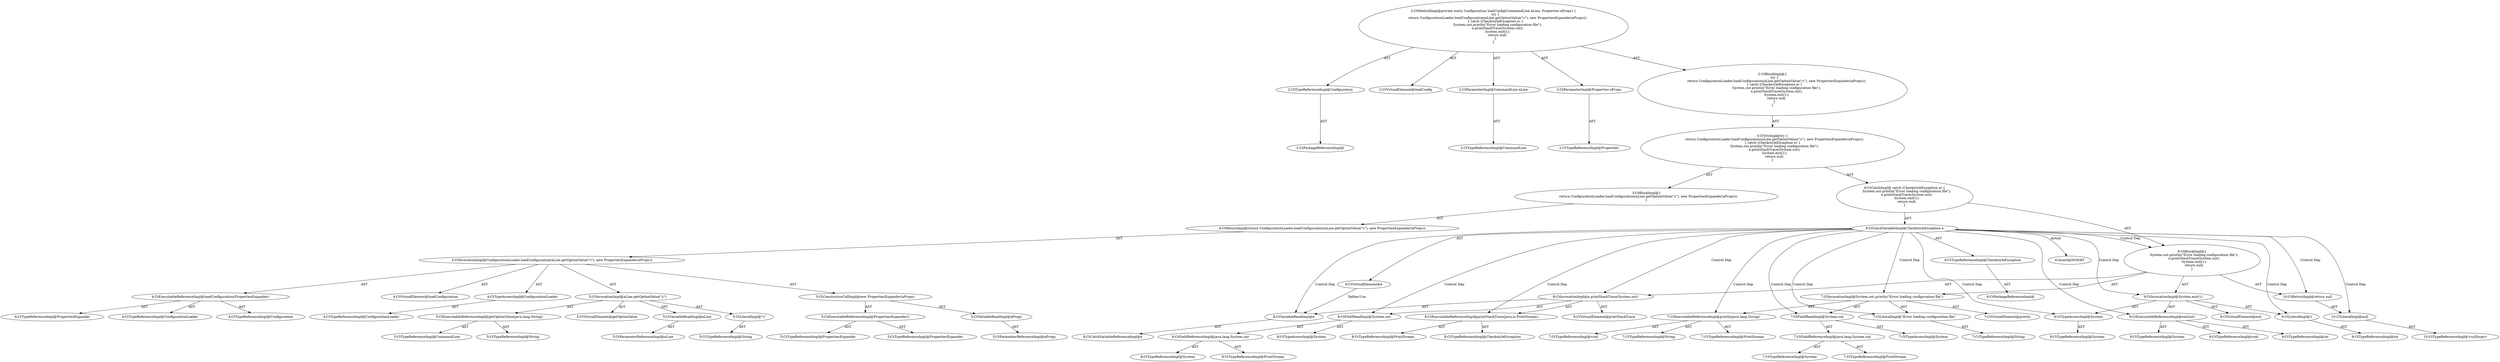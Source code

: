 digraph "loadConfig#?,CommandLine,Properties" {
0 [label="2:CtTypeReferenceImpl@Configuration" shape=ellipse]
1 [label="2:CtPackageReferenceImpl@" shape=ellipse]
2 [label="2:CtVirtualElement@loadConfig" shape=ellipse]
3 [label="2:CtParameterImpl@CommandLine aLine" shape=ellipse]
4 [label="2:CtTypeReferenceImpl@CommandLine" shape=ellipse]
5 [label="2:CtParameterImpl@Properties aProps" shape=ellipse]
6 [label="2:CtTypeReferenceImpl@Properties" shape=ellipse]
7 [label="4:CtExecutableReferenceImpl@loadConfiguration(PropertiesExpander)" shape=ellipse]
8 [label="4:CtTypeReferenceImpl@ConfigurationLoader" shape=ellipse]
9 [label="4:CtTypeReferenceImpl@Configuration" shape=ellipse]
10 [label="4:CtTypeReferenceImpl@PropertiesExpander" shape=ellipse]
11 [label="4:CtVirtualElement@loadConfiguration" shape=ellipse]
12 [label="4:CtTypeAccessImpl@ConfigurationLoader" shape=ellipse]
13 [label="4:CtTypeReferenceImpl@ConfigurationLoader" shape=ellipse]
14 [label="5:CtExecutableReferenceImpl@getOptionValue(java.lang.String)" shape=ellipse]
15 [label="5:CtTypeReferenceImpl@CommandLine" shape=ellipse]
16 [label="5:CtTypeReferenceImpl@String" shape=ellipse]
17 [label="5:CtVirtualElement@getOptionValue" shape=ellipse]
18 [label="5:CtVariableReadImpl@aLine" shape=ellipse]
19 [label="5:CtParameterReferenceImpl@aLine" shape=ellipse]
20 [label="5:CtLiteralImpl@\"c\"" shape=ellipse]
21 [label="5:CtTypeReferenceImpl@String" shape=ellipse]
22 [label="5:CtInvocationImpl@aLine.getOptionValue(\"c\")" shape=ellipse]
23 [label="5:CtExecutableReferenceImpl@PropertiesExpander()" shape=ellipse]
24 [label="5:CtTypeReferenceImpl@PropertiesExpander" shape=ellipse]
25 [label="5:CtTypeReferenceImpl@PropertiesExpander" shape=ellipse]
26 [label="5:CtVariableReadImpl@aProps" shape=ellipse]
27 [label="5:CtParameterReferenceImpl@aProps" shape=ellipse]
28 [label="5:CtConstructorCallImpl@new PropertiesExpander(aProps)" shape=ellipse]
29 [label="4:CtInvocationImpl@ConfigurationLoader.loadConfiguration(aLine.getOptionValue(\"c\"), new PropertiesExpander(aProps))" shape=ellipse]
30 [label="4:CtReturnImpl@return ConfigurationLoader.loadConfiguration(aLine.getOptionValue(\"c\"), new PropertiesExpander(aProps))" shape=ellipse]
31 [label="3:CtBlockImpl@\{
    return ConfigurationLoader.loadConfiguration(aLine.getOptionValue(\"c\"), new PropertiesExpander(aProps));
\}" shape=ellipse]
32 [label="6:CtVirtualElement@e" shape=ellipse]
33 [label="6:CtTypeReferenceImpl@CheckstyleException" shape=ellipse]
34 [label="6:CtPackageReferenceImpl@" shape=ellipse]
35 [label="6:CtCatchVariableImpl@CheckstyleException e" shape=ellipse]
36 [label="7:CtExecutableReferenceImpl@println(java.lang.String)" shape=ellipse]
37 [label="7:CtTypeReferenceImpl@PrintStream" shape=ellipse]
38 [label="7:CtTypeReferenceImpl@void" shape=ellipse]
39 [label="7:CtTypeReferenceImpl@String" shape=ellipse]
40 [label="7:CtVirtualElement@println" shape=ellipse]
41 [label="7:CtFieldReferenceImpl@java.lang.System.out" shape=ellipse]
42 [label="7:CtTypeReferenceImpl@System" shape=ellipse]
43 [label="7:CtTypeReferenceImpl@PrintStream" shape=ellipse]
44 [label="7:CtFieldReadImpl@System.out" shape=ellipse]
45 [label="7:CtTypeAccessImpl@System" shape=ellipse]
46 [label="7:CtLiteralImpl@\"Error loading configuration file\"" shape=ellipse]
47 [label="7:CtTypeReferenceImpl@String" shape=ellipse]
48 [label="7:CtInvocationImpl@System.out.println(\"Error loading configuration file\")" shape=ellipse]
49 [label="8:CtExecutableReferenceImpl@printStackTrace(java.io.PrintStream)" shape=ellipse]
50 [label="8:CtTypeReferenceImpl@CheckstyleException" shape=ellipse]
51 [label="8:CtTypeReferenceImpl@PrintStream" shape=ellipse]
52 [label="8:CtVirtualElement@printStackTrace" shape=ellipse]
53 [label="8:CtVariableReadImpl@e" shape=ellipse]
54 [label="8:CtCatchVariableReferenceImpl@e" shape=ellipse]
55 [label="8:CtFieldReferenceImpl@java.lang.System.out" shape=ellipse]
56 [label="8:CtTypeReferenceImpl@System" shape=ellipse]
57 [label="8:CtTypeReferenceImpl@PrintStream" shape=ellipse]
58 [label="8:CtFieldReadImpl@System.out" shape=ellipse]
59 [label="8:CtTypeAccessImpl@System" shape=ellipse]
60 [label="8:CtInvocationImpl@e.printStackTrace(System.out)" shape=ellipse]
61 [label="9:CtExecutableReferenceImpl@exit(int)" shape=ellipse]
62 [label="9:CtTypeReferenceImpl@System" shape=ellipse]
63 [label="9:CtTypeReferenceImpl@void" shape=ellipse]
64 [label="9:CtTypeReferenceImpl@int" shape=ellipse]
65 [label="9:CtVirtualElement@exit" shape=ellipse]
66 [label="9:CtTypeAccessImpl@System" shape=ellipse]
67 [label="9:CtTypeReferenceImpl@System" shape=ellipse]
68 [label="9:CtLiteralImpl@1" shape=ellipse]
69 [label="9:CtTypeReferenceImpl@int" shape=ellipse]
70 [label="9:CtInvocationImpl@System.exit(1)" shape=ellipse]
71 [label="10:CtLiteralImpl@null" shape=ellipse]
72 [label="10:CtTypeReferenceImpl@<nulltype>" shape=ellipse]
73 [label="10:CtReturnImpl@return null" shape=ellipse]
74 [label="6:CtBlockImpl@\{
    System.out.println(\"Error loading configuration file\");
    e.printStackTrace(System.out);
    System.exit(1);
    return null;
\}" shape=ellipse]
75 [label="6:CtCatchImpl@ catch (CheckstyleException e) \{
    System.out.println(\"Error loading configuration file\");
    e.printStackTrace(System.out);
    System.exit(1);
    return null;
\}" shape=ellipse]
76 [label="3:CtTryImpl@try \{
    return ConfigurationLoader.loadConfiguration(aLine.getOptionValue(\"c\"), new PropertiesExpander(aProps));
\} catch (CheckstyleException e) \{
    System.out.println(\"Error loading configuration file\");
    e.printStackTrace(System.out);
    System.exit(1);
    return null;
\}" shape=ellipse]
77 [label="2:CtBlockImpl@\{
    try \{
        return ConfigurationLoader.loadConfiguration(aLine.getOptionValue(\"c\"), new PropertiesExpander(aProps));
    \} catch (CheckstyleException e) \{
        System.out.println(\"Error loading configuration file\");
        e.printStackTrace(System.out);
        System.exit(1);
        return null;
    \}
\}" shape=ellipse]
78 [label="2:CtMethodImpl@private static Configuration loadConfig(CommandLine aLine, Properties aProps) \{
    try \{
        return ConfigurationLoader.loadConfiguration(aLine.getOptionValue(\"c\"), new PropertiesExpander(aProps));
    \} catch (CheckstyleException e) \{
        System.out.println(\"Error loading configuration file\");
        e.printStackTrace(System.out);
        System.exit(1);
        return null;
    \}
\}" shape=ellipse]
79 [label="6:Insert@INSERT" shape=ellipse]
0 -> 1 [label="AST"];
3 -> 4 [label="AST"];
5 -> 6 [label="AST"];
7 -> 8 [label="AST"];
7 -> 9 [label="AST"];
7 -> 10 [label="AST"];
12 -> 13 [label="AST"];
14 -> 15 [label="AST"];
14 -> 16 [label="AST"];
18 -> 19 [label="AST"];
20 -> 21 [label="AST"];
22 -> 17 [label="AST"];
22 -> 18 [label="AST"];
22 -> 14 [label="AST"];
22 -> 20 [label="AST"];
23 -> 24 [label="AST"];
23 -> 25 [label="AST"];
26 -> 27 [label="AST"];
28 -> 23 [label="AST"];
28 -> 26 [label="AST"];
29 -> 11 [label="AST"];
29 -> 12 [label="AST"];
29 -> 7 [label="AST"];
29 -> 22 [label="AST"];
29 -> 28 [label="AST"];
30 -> 29 [label="AST"];
31 -> 30 [label="AST"];
32 -> 53 [label="Define-Use"];
33 -> 34 [label="AST"];
35 -> 32 [label="AST"];
35 -> 33 [label="AST"];
35 -> 74 [label="Control Dep"];
35 -> 48 [label="Control Dep"];
35 -> 36 [label="Control Dep"];
35 -> 44 [label="Control Dep"];
35 -> 46 [label="Control Dep"];
35 -> 60 [label="Control Dep"];
35 -> 49 [label="Control Dep"];
35 -> 53 [label="Control Dep"];
35 -> 58 [label="Control Dep"];
35 -> 70 [label="Control Dep"];
35 -> 61 [label="Control Dep"];
35 -> 66 [label="Control Dep"];
35 -> 68 [label="Control Dep"];
35 -> 73 [label="Control Dep"];
35 -> 71 [label="Control Dep"];
35 -> 79 [label="Action"];
36 -> 37 [label="AST"];
36 -> 38 [label="AST"];
36 -> 39 [label="AST"];
41 -> 42 [label="AST"];
41 -> 43 [label="AST"];
44 -> 45 [label="AST"];
44 -> 41 [label="AST"];
46 -> 47 [label="AST"];
48 -> 40 [label="AST"];
48 -> 44 [label="AST"];
48 -> 36 [label="AST"];
48 -> 46 [label="AST"];
49 -> 50 [label="AST"];
49 -> 51 [label="AST"];
53 -> 54 [label="AST"];
55 -> 56 [label="AST"];
55 -> 57 [label="AST"];
58 -> 59 [label="AST"];
58 -> 55 [label="AST"];
60 -> 52 [label="AST"];
60 -> 53 [label="AST"];
60 -> 49 [label="AST"];
60 -> 58 [label="AST"];
61 -> 62 [label="AST"];
61 -> 63 [label="AST"];
61 -> 64 [label="AST"];
66 -> 67 [label="AST"];
68 -> 69 [label="AST"];
70 -> 65 [label="AST"];
70 -> 66 [label="AST"];
70 -> 61 [label="AST"];
70 -> 68 [label="AST"];
71 -> 72 [label="AST"];
73 -> 71 [label="AST"];
74 -> 48 [label="AST"];
74 -> 60 [label="AST"];
74 -> 70 [label="AST"];
74 -> 73 [label="AST"];
75 -> 35 [label="AST"];
75 -> 74 [label="AST"];
76 -> 31 [label="AST"];
76 -> 75 [label="AST"];
77 -> 76 [label="AST"];
78 -> 2 [label="AST"];
78 -> 0 [label="AST"];
78 -> 3 [label="AST"];
78 -> 5 [label="AST"];
78 -> 77 [label="AST"];
}